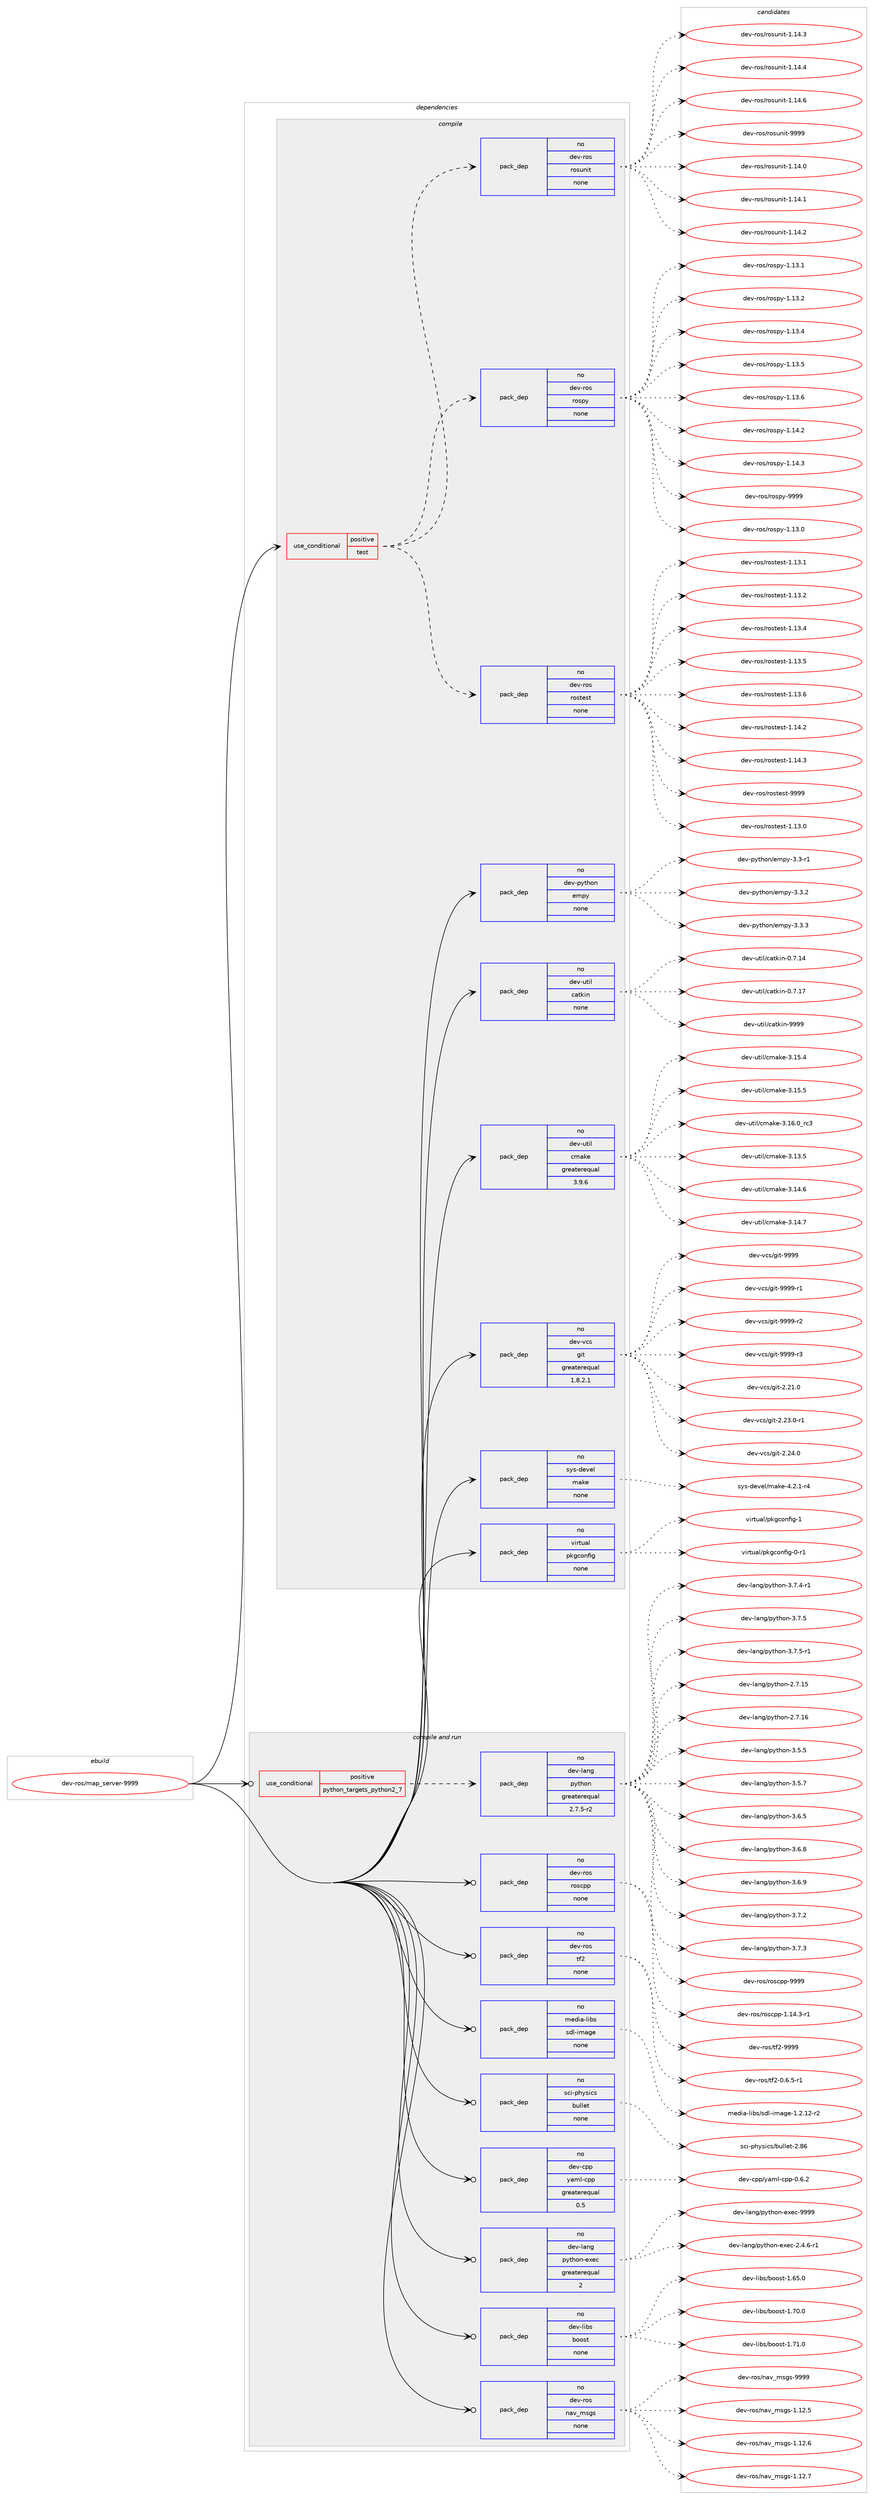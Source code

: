 digraph prolog {

# *************
# Graph options
# *************

newrank=true;
concentrate=true;
compound=true;
graph [rankdir=LR,fontname=Helvetica,fontsize=10,ranksep=1.5];#, ranksep=2.5, nodesep=0.2];
edge  [arrowhead=vee];
node  [fontname=Helvetica,fontsize=10];

# **********
# The ebuild
# **********

subgraph cluster_leftcol {
color=gray;
rank=same;
label=<<i>ebuild</i>>;
id [label="dev-ros/map_server-9999", color=red, width=4, href="../dev-ros/map_server-9999.svg"];
}

# ****************
# The dependencies
# ****************

subgraph cluster_midcol {
color=gray;
label=<<i>dependencies</i>>;
subgraph cluster_compile {
fillcolor="#eeeeee";
style=filled;
label=<<i>compile</i>>;
subgraph cond153745 {
dependency655710 [label=<<TABLE BORDER="0" CELLBORDER="1" CELLSPACING="0" CELLPADDING="4"><TR><TD ROWSPAN="3" CELLPADDING="10">use_conditional</TD></TR><TR><TD>positive</TD></TR><TR><TD>test</TD></TR></TABLE>>, shape=none, color=red];
subgraph pack490059 {
dependency655711 [label=<<TABLE BORDER="0" CELLBORDER="1" CELLSPACING="0" CELLPADDING="4" WIDTH="220"><TR><TD ROWSPAN="6" CELLPADDING="30">pack_dep</TD></TR><TR><TD WIDTH="110">no</TD></TR><TR><TD>dev-ros</TD></TR><TR><TD>rostest</TD></TR><TR><TD>none</TD></TR><TR><TD></TD></TR></TABLE>>, shape=none, color=blue];
}
dependency655710:e -> dependency655711:w [weight=20,style="dashed",arrowhead="vee"];
subgraph pack490060 {
dependency655712 [label=<<TABLE BORDER="0" CELLBORDER="1" CELLSPACING="0" CELLPADDING="4" WIDTH="220"><TR><TD ROWSPAN="6" CELLPADDING="30">pack_dep</TD></TR><TR><TD WIDTH="110">no</TD></TR><TR><TD>dev-ros</TD></TR><TR><TD>rospy</TD></TR><TR><TD>none</TD></TR><TR><TD></TD></TR></TABLE>>, shape=none, color=blue];
}
dependency655710:e -> dependency655712:w [weight=20,style="dashed",arrowhead="vee"];
subgraph pack490061 {
dependency655713 [label=<<TABLE BORDER="0" CELLBORDER="1" CELLSPACING="0" CELLPADDING="4" WIDTH="220"><TR><TD ROWSPAN="6" CELLPADDING="30">pack_dep</TD></TR><TR><TD WIDTH="110">no</TD></TR><TR><TD>dev-ros</TD></TR><TR><TD>rosunit</TD></TR><TR><TD>none</TD></TR><TR><TD></TD></TR></TABLE>>, shape=none, color=blue];
}
dependency655710:e -> dependency655713:w [weight=20,style="dashed",arrowhead="vee"];
}
id:e -> dependency655710:w [weight=20,style="solid",arrowhead="vee"];
subgraph pack490062 {
dependency655714 [label=<<TABLE BORDER="0" CELLBORDER="1" CELLSPACING="0" CELLPADDING="4" WIDTH="220"><TR><TD ROWSPAN="6" CELLPADDING="30">pack_dep</TD></TR><TR><TD WIDTH="110">no</TD></TR><TR><TD>dev-python</TD></TR><TR><TD>empy</TD></TR><TR><TD>none</TD></TR><TR><TD></TD></TR></TABLE>>, shape=none, color=blue];
}
id:e -> dependency655714:w [weight=20,style="solid",arrowhead="vee"];
subgraph pack490063 {
dependency655715 [label=<<TABLE BORDER="0" CELLBORDER="1" CELLSPACING="0" CELLPADDING="4" WIDTH="220"><TR><TD ROWSPAN="6" CELLPADDING="30">pack_dep</TD></TR><TR><TD WIDTH="110">no</TD></TR><TR><TD>dev-util</TD></TR><TR><TD>catkin</TD></TR><TR><TD>none</TD></TR><TR><TD></TD></TR></TABLE>>, shape=none, color=blue];
}
id:e -> dependency655715:w [weight=20,style="solid",arrowhead="vee"];
subgraph pack490064 {
dependency655716 [label=<<TABLE BORDER="0" CELLBORDER="1" CELLSPACING="0" CELLPADDING="4" WIDTH="220"><TR><TD ROWSPAN="6" CELLPADDING="30">pack_dep</TD></TR><TR><TD WIDTH="110">no</TD></TR><TR><TD>dev-util</TD></TR><TR><TD>cmake</TD></TR><TR><TD>greaterequal</TD></TR><TR><TD>3.9.6</TD></TR></TABLE>>, shape=none, color=blue];
}
id:e -> dependency655716:w [weight=20,style="solid",arrowhead="vee"];
subgraph pack490065 {
dependency655717 [label=<<TABLE BORDER="0" CELLBORDER="1" CELLSPACING="0" CELLPADDING="4" WIDTH="220"><TR><TD ROWSPAN="6" CELLPADDING="30">pack_dep</TD></TR><TR><TD WIDTH="110">no</TD></TR><TR><TD>dev-vcs</TD></TR><TR><TD>git</TD></TR><TR><TD>greaterequal</TD></TR><TR><TD>1.8.2.1</TD></TR></TABLE>>, shape=none, color=blue];
}
id:e -> dependency655717:w [weight=20,style="solid",arrowhead="vee"];
subgraph pack490066 {
dependency655718 [label=<<TABLE BORDER="0" CELLBORDER="1" CELLSPACING="0" CELLPADDING="4" WIDTH="220"><TR><TD ROWSPAN="6" CELLPADDING="30">pack_dep</TD></TR><TR><TD WIDTH="110">no</TD></TR><TR><TD>sys-devel</TD></TR><TR><TD>make</TD></TR><TR><TD>none</TD></TR><TR><TD></TD></TR></TABLE>>, shape=none, color=blue];
}
id:e -> dependency655718:w [weight=20,style="solid",arrowhead="vee"];
subgraph pack490067 {
dependency655719 [label=<<TABLE BORDER="0" CELLBORDER="1" CELLSPACING="0" CELLPADDING="4" WIDTH="220"><TR><TD ROWSPAN="6" CELLPADDING="30">pack_dep</TD></TR><TR><TD WIDTH="110">no</TD></TR><TR><TD>virtual</TD></TR><TR><TD>pkgconfig</TD></TR><TR><TD>none</TD></TR><TR><TD></TD></TR></TABLE>>, shape=none, color=blue];
}
id:e -> dependency655719:w [weight=20,style="solid",arrowhead="vee"];
}
subgraph cluster_compileandrun {
fillcolor="#eeeeee";
style=filled;
label=<<i>compile and run</i>>;
subgraph cond153746 {
dependency655720 [label=<<TABLE BORDER="0" CELLBORDER="1" CELLSPACING="0" CELLPADDING="4"><TR><TD ROWSPAN="3" CELLPADDING="10">use_conditional</TD></TR><TR><TD>positive</TD></TR><TR><TD>python_targets_python2_7</TD></TR></TABLE>>, shape=none, color=red];
subgraph pack490068 {
dependency655721 [label=<<TABLE BORDER="0" CELLBORDER="1" CELLSPACING="0" CELLPADDING="4" WIDTH="220"><TR><TD ROWSPAN="6" CELLPADDING="30">pack_dep</TD></TR><TR><TD WIDTH="110">no</TD></TR><TR><TD>dev-lang</TD></TR><TR><TD>python</TD></TR><TR><TD>greaterequal</TD></TR><TR><TD>2.7.5-r2</TD></TR></TABLE>>, shape=none, color=blue];
}
dependency655720:e -> dependency655721:w [weight=20,style="dashed",arrowhead="vee"];
}
id:e -> dependency655720:w [weight=20,style="solid",arrowhead="odotvee"];
subgraph pack490069 {
dependency655722 [label=<<TABLE BORDER="0" CELLBORDER="1" CELLSPACING="0" CELLPADDING="4" WIDTH="220"><TR><TD ROWSPAN="6" CELLPADDING="30">pack_dep</TD></TR><TR><TD WIDTH="110">no</TD></TR><TR><TD>dev-cpp</TD></TR><TR><TD>yaml-cpp</TD></TR><TR><TD>greaterequal</TD></TR><TR><TD>0.5</TD></TR></TABLE>>, shape=none, color=blue];
}
id:e -> dependency655722:w [weight=20,style="solid",arrowhead="odotvee"];
subgraph pack490070 {
dependency655723 [label=<<TABLE BORDER="0" CELLBORDER="1" CELLSPACING="0" CELLPADDING="4" WIDTH="220"><TR><TD ROWSPAN="6" CELLPADDING="30">pack_dep</TD></TR><TR><TD WIDTH="110">no</TD></TR><TR><TD>dev-lang</TD></TR><TR><TD>python-exec</TD></TR><TR><TD>greaterequal</TD></TR><TR><TD>2</TD></TR></TABLE>>, shape=none, color=blue];
}
id:e -> dependency655723:w [weight=20,style="solid",arrowhead="odotvee"];
subgraph pack490071 {
dependency655724 [label=<<TABLE BORDER="0" CELLBORDER="1" CELLSPACING="0" CELLPADDING="4" WIDTH="220"><TR><TD ROWSPAN="6" CELLPADDING="30">pack_dep</TD></TR><TR><TD WIDTH="110">no</TD></TR><TR><TD>dev-libs</TD></TR><TR><TD>boost</TD></TR><TR><TD>none</TD></TR><TR><TD></TD></TR></TABLE>>, shape=none, color=blue];
}
id:e -> dependency655724:w [weight=20,style="solid",arrowhead="odotvee"];
subgraph pack490072 {
dependency655725 [label=<<TABLE BORDER="0" CELLBORDER="1" CELLSPACING="0" CELLPADDING="4" WIDTH="220"><TR><TD ROWSPAN="6" CELLPADDING="30">pack_dep</TD></TR><TR><TD WIDTH="110">no</TD></TR><TR><TD>dev-ros</TD></TR><TR><TD>nav_msgs</TD></TR><TR><TD>none</TD></TR><TR><TD></TD></TR></TABLE>>, shape=none, color=blue];
}
id:e -> dependency655725:w [weight=20,style="solid",arrowhead="odotvee"];
subgraph pack490073 {
dependency655726 [label=<<TABLE BORDER="0" CELLBORDER="1" CELLSPACING="0" CELLPADDING="4" WIDTH="220"><TR><TD ROWSPAN="6" CELLPADDING="30">pack_dep</TD></TR><TR><TD WIDTH="110">no</TD></TR><TR><TD>dev-ros</TD></TR><TR><TD>roscpp</TD></TR><TR><TD>none</TD></TR><TR><TD></TD></TR></TABLE>>, shape=none, color=blue];
}
id:e -> dependency655726:w [weight=20,style="solid",arrowhead="odotvee"];
subgraph pack490074 {
dependency655727 [label=<<TABLE BORDER="0" CELLBORDER="1" CELLSPACING="0" CELLPADDING="4" WIDTH="220"><TR><TD ROWSPAN="6" CELLPADDING="30">pack_dep</TD></TR><TR><TD WIDTH="110">no</TD></TR><TR><TD>dev-ros</TD></TR><TR><TD>tf2</TD></TR><TR><TD>none</TD></TR><TR><TD></TD></TR></TABLE>>, shape=none, color=blue];
}
id:e -> dependency655727:w [weight=20,style="solid",arrowhead="odotvee"];
subgraph pack490075 {
dependency655728 [label=<<TABLE BORDER="0" CELLBORDER="1" CELLSPACING="0" CELLPADDING="4" WIDTH="220"><TR><TD ROWSPAN="6" CELLPADDING="30">pack_dep</TD></TR><TR><TD WIDTH="110">no</TD></TR><TR><TD>media-libs</TD></TR><TR><TD>sdl-image</TD></TR><TR><TD>none</TD></TR><TR><TD></TD></TR></TABLE>>, shape=none, color=blue];
}
id:e -> dependency655728:w [weight=20,style="solid",arrowhead="odotvee"];
subgraph pack490076 {
dependency655729 [label=<<TABLE BORDER="0" CELLBORDER="1" CELLSPACING="0" CELLPADDING="4" WIDTH="220"><TR><TD ROWSPAN="6" CELLPADDING="30">pack_dep</TD></TR><TR><TD WIDTH="110">no</TD></TR><TR><TD>sci-physics</TD></TR><TR><TD>bullet</TD></TR><TR><TD>none</TD></TR><TR><TD></TD></TR></TABLE>>, shape=none, color=blue];
}
id:e -> dependency655729:w [weight=20,style="solid",arrowhead="odotvee"];
}
subgraph cluster_run {
fillcolor="#eeeeee";
style=filled;
label=<<i>run</i>>;
}
}

# **************
# The candidates
# **************

subgraph cluster_choices {
rank=same;
color=gray;
label=<<i>candidates</i>>;

subgraph choice490059 {
color=black;
nodesep=1;
choice100101118451141111154711411111511610111511645494649514648 [label="dev-ros/rostest-1.13.0", color=red, width=4,href="../dev-ros/rostest-1.13.0.svg"];
choice100101118451141111154711411111511610111511645494649514649 [label="dev-ros/rostest-1.13.1", color=red, width=4,href="../dev-ros/rostest-1.13.1.svg"];
choice100101118451141111154711411111511610111511645494649514650 [label="dev-ros/rostest-1.13.2", color=red, width=4,href="../dev-ros/rostest-1.13.2.svg"];
choice100101118451141111154711411111511610111511645494649514652 [label="dev-ros/rostest-1.13.4", color=red, width=4,href="../dev-ros/rostest-1.13.4.svg"];
choice100101118451141111154711411111511610111511645494649514653 [label="dev-ros/rostest-1.13.5", color=red, width=4,href="../dev-ros/rostest-1.13.5.svg"];
choice100101118451141111154711411111511610111511645494649514654 [label="dev-ros/rostest-1.13.6", color=red, width=4,href="../dev-ros/rostest-1.13.6.svg"];
choice100101118451141111154711411111511610111511645494649524650 [label="dev-ros/rostest-1.14.2", color=red, width=4,href="../dev-ros/rostest-1.14.2.svg"];
choice100101118451141111154711411111511610111511645494649524651 [label="dev-ros/rostest-1.14.3", color=red, width=4,href="../dev-ros/rostest-1.14.3.svg"];
choice10010111845114111115471141111151161011151164557575757 [label="dev-ros/rostest-9999", color=red, width=4,href="../dev-ros/rostest-9999.svg"];
dependency655711:e -> choice100101118451141111154711411111511610111511645494649514648:w [style=dotted,weight="100"];
dependency655711:e -> choice100101118451141111154711411111511610111511645494649514649:w [style=dotted,weight="100"];
dependency655711:e -> choice100101118451141111154711411111511610111511645494649514650:w [style=dotted,weight="100"];
dependency655711:e -> choice100101118451141111154711411111511610111511645494649514652:w [style=dotted,weight="100"];
dependency655711:e -> choice100101118451141111154711411111511610111511645494649514653:w [style=dotted,weight="100"];
dependency655711:e -> choice100101118451141111154711411111511610111511645494649514654:w [style=dotted,weight="100"];
dependency655711:e -> choice100101118451141111154711411111511610111511645494649524650:w [style=dotted,weight="100"];
dependency655711:e -> choice100101118451141111154711411111511610111511645494649524651:w [style=dotted,weight="100"];
dependency655711:e -> choice10010111845114111115471141111151161011151164557575757:w [style=dotted,weight="100"];
}
subgraph choice490060 {
color=black;
nodesep=1;
choice100101118451141111154711411111511212145494649514648 [label="dev-ros/rospy-1.13.0", color=red, width=4,href="../dev-ros/rospy-1.13.0.svg"];
choice100101118451141111154711411111511212145494649514649 [label="dev-ros/rospy-1.13.1", color=red, width=4,href="../dev-ros/rospy-1.13.1.svg"];
choice100101118451141111154711411111511212145494649514650 [label="dev-ros/rospy-1.13.2", color=red, width=4,href="../dev-ros/rospy-1.13.2.svg"];
choice100101118451141111154711411111511212145494649514652 [label="dev-ros/rospy-1.13.4", color=red, width=4,href="../dev-ros/rospy-1.13.4.svg"];
choice100101118451141111154711411111511212145494649514653 [label="dev-ros/rospy-1.13.5", color=red, width=4,href="../dev-ros/rospy-1.13.5.svg"];
choice100101118451141111154711411111511212145494649514654 [label="dev-ros/rospy-1.13.6", color=red, width=4,href="../dev-ros/rospy-1.13.6.svg"];
choice100101118451141111154711411111511212145494649524650 [label="dev-ros/rospy-1.14.2", color=red, width=4,href="../dev-ros/rospy-1.14.2.svg"];
choice100101118451141111154711411111511212145494649524651 [label="dev-ros/rospy-1.14.3", color=red, width=4,href="../dev-ros/rospy-1.14.3.svg"];
choice10010111845114111115471141111151121214557575757 [label="dev-ros/rospy-9999", color=red, width=4,href="../dev-ros/rospy-9999.svg"];
dependency655712:e -> choice100101118451141111154711411111511212145494649514648:w [style=dotted,weight="100"];
dependency655712:e -> choice100101118451141111154711411111511212145494649514649:w [style=dotted,weight="100"];
dependency655712:e -> choice100101118451141111154711411111511212145494649514650:w [style=dotted,weight="100"];
dependency655712:e -> choice100101118451141111154711411111511212145494649514652:w [style=dotted,weight="100"];
dependency655712:e -> choice100101118451141111154711411111511212145494649514653:w [style=dotted,weight="100"];
dependency655712:e -> choice100101118451141111154711411111511212145494649514654:w [style=dotted,weight="100"];
dependency655712:e -> choice100101118451141111154711411111511212145494649524650:w [style=dotted,weight="100"];
dependency655712:e -> choice100101118451141111154711411111511212145494649524651:w [style=dotted,weight="100"];
dependency655712:e -> choice10010111845114111115471141111151121214557575757:w [style=dotted,weight="100"];
}
subgraph choice490061 {
color=black;
nodesep=1;
choice100101118451141111154711411111511711010511645494649524648 [label="dev-ros/rosunit-1.14.0", color=red, width=4,href="../dev-ros/rosunit-1.14.0.svg"];
choice100101118451141111154711411111511711010511645494649524649 [label="dev-ros/rosunit-1.14.1", color=red, width=4,href="../dev-ros/rosunit-1.14.1.svg"];
choice100101118451141111154711411111511711010511645494649524650 [label="dev-ros/rosunit-1.14.2", color=red, width=4,href="../dev-ros/rosunit-1.14.2.svg"];
choice100101118451141111154711411111511711010511645494649524651 [label="dev-ros/rosunit-1.14.3", color=red, width=4,href="../dev-ros/rosunit-1.14.3.svg"];
choice100101118451141111154711411111511711010511645494649524652 [label="dev-ros/rosunit-1.14.4", color=red, width=4,href="../dev-ros/rosunit-1.14.4.svg"];
choice100101118451141111154711411111511711010511645494649524654 [label="dev-ros/rosunit-1.14.6", color=red, width=4,href="../dev-ros/rosunit-1.14.6.svg"];
choice10010111845114111115471141111151171101051164557575757 [label="dev-ros/rosunit-9999", color=red, width=4,href="../dev-ros/rosunit-9999.svg"];
dependency655713:e -> choice100101118451141111154711411111511711010511645494649524648:w [style=dotted,weight="100"];
dependency655713:e -> choice100101118451141111154711411111511711010511645494649524649:w [style=dotted,weight="100"];
dependency655713:e -> choice100101118451141111154711411111511711010511645494649524650:w [style=dotted,weight="100"];
dependency655713:e -> choice100101118451141111154711411111511711010511645494649524651:w [style=dotted,weight="100"];
dependency655713:e -> choice100101118451141111154711411111511711010511645494649524652:w [style=dotted,weight="100"];
dependency655713:e -> choice100101118451141111154711411111511711010511645494649524654:w [style=dotted,weight="100"];
dependency655713:e -> choice10010111845114111115471141111151171101051164557575757:w [style=dotted,weight="100"];
}
subgraph choice490062 {
color=black;
nodesep=1;
choice1001011184511212111610411111047101109112121455146514511449 [label="dev-python/empy-3.3-r1", color=red, width=4,href="../dev-python/empy-3.3-r1.svg"];
choice1001011184511212111610411111047101109112121455146514650 [label="dev-python/empy-3.3.2", color=red, width=4,href="../dev-python/empy-3.3.2.svg"];
choice1001011184511212111610411111047101109112121455146514651 [label="dev-python/empy-3.3.3", color=red, width=4,href="../dev-python/empy-3.3.3.svg"];
dependency655714:e -> choice1001011184511212111610411111047101109112121455146514511449:w [style=dotted,weight="100"];
dependency655714:e -> choice1001011184511212111610411111047101109112121455146514650:w [style=dotted,weight="100"];
dependency655714:e -> choice1001011184511212111610411111047101109112121455146514651:w [style=dotted,weight="100"];
}
subgraph choice490063 {
color=black;
nodesep=1;
choice1001011184511711610510847999711610710511045484655464952 [label="dev-util/catkin-0.7.14", color=red, width=4,href="../dev-util/catkin-0.7.14.svg"];
choice1001011184511711610510847999711610710511045484655464955 [label="dev-util/catkin-0.7.17", color=red, width=4,href="../dev-util/catkin-0.7.17.svg"];
choice100101118451171161051084799971161071051104557575757 [label="dev-util/catkin-9999", color=red, width=4,href="../dev-util/catkin-9999.svg"];
dependency655715:e -> choice1001011184511711610510847999711610710511045484655464952:w [style=dotted,weight="100"];
dependency655715:e -> choice1001011184511711610510847999711610710511045484655464955:w [style=dotted,weight="100"];
dependency655715:e -> choice100101118451171161051084799971161071051104557575757:w [style=dotted,weight="100"];
}
subgraph choice490064 {
color=black;
nodesep=1;
choice1001011184511711610510847991099710710145514649514653 [label="dev-util/cmake-3.13.5", color=red, width=4,href="../dev-util/cmake-3.13.5.svg"];
choice1001011184511711610510847991099710710145514649524654 [label="dev-util/cmake-3.14.6", color=red, width=4,href="../dev-util/cmake-3.14.6.svg"];
choice1001011184511711610510847991099710710145514649524655 [label="dev-util/cmake-3.14.7", color=red, width=4,href="../dev-util/cmake-3.14.7.svg"];
choice1001011184511711610510847991099710710145514649534652 [label="dev-util/cmake-3.15.4", color=red, width=4,href="../dev-util/cmake-3.15.4.svg"];
choice1001011184511711610510847991099710710145514649534653 [label="dev-util/cmake-3.15.5", color=red, width=4,href="../dev-util/cmake-3.15.5.svg"];
choice1001011184511711610510847991099710710145514649544648951149951 [label="dev-util/cmake-3.16.0_rc3", color=red, width=4,href="../dev-util/cmake-3.16.0_rc3.svg"];
dependency655716:e -> choice1001011184511711610510847991099710710145514649514653:w [style=dotted,weight="100"];
dependency655716:e -> choice1001011184511711610510847991099710710145514649524654:w [style=dotted,weight="100"];
dependency655716:e -> choice1001011184511711610510847991099710710145514649524655:w [style=dotted,weight="100"];
dependency655716:e -> choice1001011184511711610510847991099710710145514649534652:w [style=dotted,weight="100"];
dependency655716:e -> choice1001011184511711610510847991099710710145514649534653:w [style=dotted,weight="100"];
dependency655716:e -> choice1001011184511711610510847991099710710145514649544648951149951:w [style=dotted,weight="100"];
}
subgraph choice490065 {
color=black;
nodesep=1;
choice10010111845118991154710310511645504650494648 [label="dev-vcs/git-2.21.0", color=red, width=4,href="../dev-vcs/git-2.21.0.svg"];
choice100101118451189911547103105116455046505146484511449 [label="dev-vcs/git-2.23.0-r1", color=red, width=4,href="../dev-vcs/git-2.23.0-r1.svg"];
choice10010111845118991154710310511645504650524648 [label="dev-vcs/git-2.24.0", color=red, width=4,href="../dev-vcs/git-2.24.0.svg"];
choice1001011184511899115471031051164557575757 [label="dev-vcs/git-9999", color=red, width=4,href="../dev-vcs/git-9999.svg"];
choice10010111845118991154710310511645575757574511449 [label="dev-vcs/git-9999-r1", color=red, width=4,href="../dev-vcs/git-9999-r1.svg"];
choice10010111845118991154710310511645575757574511450 [label="dev-vcs/git-9999-r2", color=red, width=4,href="../dev-vcs/git-9999-r2.svg"];
choice10010111845118991154710310511645575757574511451 [label="dev-vcs/git-9999-r3", color=red, width=4,href="../dev-vcs/git-9999-r3.svg"];
dependency655717:e -> choice10010111845118991154710310511645504650494648:w [style=dotted,weight="100"];
dependency655717:e -> choice100101118451189911547103105116455046505146484511449:w [style=dotted,weight="100"];
dependency655717:e -> choice10010111845118991154710310511645504650524648:w [style=dotted,weight="100"];
dependency655717:e -> choice1001011184511899115471031051164557575757:w [style=dotted,weight="100"];
dependency655717:e -> choice10010111845118991154710310511645575757574511449:w [style=dotted,weight="100"];
dependency655717:e -> choice10010111845118991154710310511645575757574511450:w [style=dotted,weight="100"];
dependency655717:e -> choice10010111845118991154710310511645575757574511451:w [style=dotted,weight="100"];
}
subgraph choice490066 {
color=black;
nodesep=1;
choice1151211154510010111810110847109971071014552465046494511452 [label="sys-devel/make-4.2.1-r4", color=red, width=4,href="../sys-devel/make-4.2.1-r4.svg"];
dependency655718:e -> choice1151211154510010111810110847109971071014552465046494511452:w [style=dotted,weight="100"];
}
subgraph choice490067 {
color=black;
nodesep=1;
choice11810511411611797108471121071039911111010210510345484511449 [label="virtual/pkgconfig-0-r1", color=red, width=4,href="../virtual/pkgconfig-0-r1.svg"];
choice1181051141161179710847112107103991111101021051034549 [label="virtual/pkgconfig-1", color=red, width=4,href="../virtual/pkgconfig-1.svg"];
dependency655719:e -> choice11810511411611797108471121071039911111010210510345484511449:w [style=dotted,weight="100"];
dependency655719:e -> choice1181051141161179710847112107103991111101021051034549:w [style=dotted,weight="100"];
}
subgraph choice490068 {
color=black;
nodesep=1;
choice10010111845108971101034711212111610411111045504655464953 [label="dev-lang/python-2.7.15", color=red, width=4,href="../dev-lang/python-2.7.15.svg"];
choice10010111845108971101034711212111610411111045504655464954 [label="dev-lang/python-2.7.16", color=red, width=4,href="../dev-lang/python-2.7.16.svg"];
choice100101118451089711010347112121116104111110455146534653 [label="dev-lang/python-3.5.5", color=red, width=4,href="../dev-lang/python-3.5.5.svg"];
choice100101118451089711010347112121116104111110455146534655 [label="dev-lang/python-3.5.7", color=red, width=4,href="../dev-lang/python-3.5.7.svg"];
choice100101118451089711010347112121116104111110455146544653 [label="dev-lang/python-3.6.5", color=red, width=4,href="../dev-lang/python-3.6.5.svg"];
choice100101118451089711010347112121116104111110455146544656 [label="dev-lang/python-3.6.8", color=red, width=4,href="../dev-lang/python-3.6.8.svg"];
choice100101118451089711010347112121116104111110455146544657 [label="dev-lang/python-3.6.9", color=red, width=4,href="../dev-lang/python-3.6.9.svg"];
choice100101118451089711010347112121116104111110455146554650 [label="dev-lang/python-3.7.2", color=red, width=4,href="../dev-lang/python-3.7.2.svg"];
choice100101118451089711010347112121116104111110455146554651 [label="dev-lang/python-3.7.3", color=red, width=4,href="../dev-lang/python-3.7.3.svg"];
choice1001011184510897110103471121211161041111104551465546524511449 [label="dev-lang/python-3.7.4-r1", color=red, width=4,href="../dev-lang/python-3.7.4-r1.svg"];
choice100101118451089711010347112121116104111110455146554653 [label="dev-lang/python-3.7.5", color=red, width=4,href="../dev-lang/python-3.7.5.svg"];
choice1001011184510897110103471121211161041111104551465546534511449 [label="dev-lang/python-3.7.5-r1", color=red, width=4,href="../dev-lang/python-3.7.5-r1.svg"];
dependency655721:e -> choice10010111845108971101034711212111610411111045504655464953:w [style=dotted,weight="100"];
dependency655721:e -> choice10010111845108971101034711212111610411111045504655464954:w [style=dotted,weight="100"];
dependency655721:e -> choice100101118451089711010347112121116104111110455146534653:w [style=dotted,weight="100"];
dependency655721:e -> choice100101118451089711010347112121116104111110455146534655:w [style=dotted,weight="100"];
dependency655721:e -> choice100101118451089711010347112121116104111110455146544653:w [style=dotted,weight="100"];
dependency655721:e -> choice100101118451089711010347112121116104111110455146544656:w [style=dotted,weight="100"];
dependency655721:e -> choice100101118451089711010347112121116104111110455146544657:w [style=dotted,weight="100"];
dependency655721:e -> choice100101118451089711010347112121116104111110455146554650:w [style=dotted,weight="100"];
dependency655721:e -> choice100101118451089711010347112121116104111110455146554651:w [style=dotted,weight="100"];
dependency655721:e -> choice1001011184510897110103471121211161041111104551465546524511449:w [style=dotted,weight="100"];
dependency655721:e -> choice100101118451089711010347112121116104111110455146554653:w [style=dotted,weight="100"];
dependency655721:e -> choice1001011184510897110103471121211161041111104551465546534511449:w [style=dotted,weight="100"];
}
subgraph choice490069 {
color=black;
nodesep=1;
choice100101118459911211247121971091084599112112454846544650 [label="dev-cpp/yaml-cpp-0.6.2", color=red, width=4,href="../dev-cpp/yaml-cpp-0.6.2.svg"];
dependency655722:e -> choice100101118459911211247121971091084599112112454846544650:w [style=dotted,weight="100"];
}
subgraph choice490070 {
color=black;
nodesep=1;
choice10010111845108971101034711212111610411111045101120101994550465246544511449 [label="dev-lang/python-exec-2.4.6-r1", color=red, width=4,href="../dev-lang/python-exec-2.4.6-r1.svg"];
choice10010111845108971101034711212111610411111045101120101994557575757 [label="dev-lang/python-exec-9999", color=red, width=4,href="../dev-lang/python-exec-9999.svg"];
dependency655723:e -> choice10010111845108971101034711212111610411111045101120101994550465246544511449:w [style=dotted,weight="100"];
dependency655723:e -> choice10010111845108971101034711212111610411111045101120101994557575757:w [style=dotted,weight="100"];
}
subgraph choice490071 {
color=black;
nodesep=1;
choice1001011184510810598115479811111111511645494654534648 [label="dev-libs/boost-1.65.0", color=red, width=4,href="../dev-libs/boost-1.65.0.svg"];
choice1001011184510810598115479811111111511645494655484648 [label="dev-libs/boost-1.70.0", color=red, width=4,href="../dev-libs/boost-1.70.0.svg"];
choice1001011184510810598115479811111111511645494655494648 [label="dev-libs/boost-1.71.0", color=red, width=4,href="../dev-libs/boost-1.71.0.svg"];
dependency655724:e -> choice1001011184510810598115479811111111511645494654534648:w [style=dotted,weight="100"];
dependency655724:e -> choice1001011184510810598115479811111111511645494655484648:w [style=dotted,weight="100"];
dependency655724:e -> choice1001011184510810598115479811111111511645494655494648:w [style=dotted,weight="100"];
}
subgraph choice490072 {
color=black;
nodesep=1;
choice1001011184511411111547110971189510911510311545494649504653 [label="dev-ros/nav_msgs-1.12.5", color=red, width=4,href="../dev-ros/nav_msgs-1.12.5.svg"];
choice1001011184511411111547110971189510911510311545494649504654 [label="dev-ros/nav_msgs-1.12.6", color=red, width=4,href="../dev-ros/nav_msgs-1.12.6.svg"];
choice1001011184511411111547110971189510911510311545494649504655 [label="dev-ros/nav_msgs-1.12.7", color=red, width=4,href="../dev-ros/nav_msgs-1.12.7.svg"];
choice100101118451141111154711097118951091151031154557575757 [label="dev-ros/nav_msgs-9999", color=red, width=4,href="../dev-ros/nav_msgs-9999.svg"];
dependency655725:e -> choice1001011184511411111547110971189510911510311545494649504653:w [style=dotted,weight="100"];
dependency655725:e -> choice1001011184511411111547110971189510911510311545494649504654:w [style=dotted,weight="100"];
dependency655725:e -> choice1001011184511411111547110971189510911510311545494649504655:w [style=dotted,weight="100"];
dependency655725:e -> choice100101118451141111154711097118951091151031154557575757:w [style=dotted,weight="100"];
}
subgraph choice490073 {
color=black;
nodesep=1;
choice100101118451141111154711411111599112112454946495246514511449 [label="dev-ros/roscpp-1.14.3-r1", color=red, width=4,href="../dev-ros/roscpp-1.14.3-r1.svg"];
choice1001011184511411111547114111115991121124557575757 [label="dev-ros/roscpp-9999", color=red, width=4,href="../dev-ros/roscpp-9999.svg"];
dependency655726:e -> choice100101118451141111154711411111599112112454946495246514511449:w [style=dotted,weight="100"];
dependency655726:e -> choice1001011184511411111547114111115991121124557575757:w [style=dotted,weight="100"];
}
subgraph choice490074 {
color=black;
nodesep=1;
choice1001011184511411111547116102504548465446534511449 [label="dev-ros/tf2-0.6.5-r1", color=red, width=4,href="../dev-ros/tf2-0.6.5-r1.svg"];
choice1001011184511411111547116102504557575757 [label="dev-ros/tf2-9999", color=red, width=4,href="../dev-ros/tf2-9999.svg"];
dependency655727:e -> choice1001011184511411111547116102504548465446534511449:w [style=dotted,weight="100"];
dependency655727:e -> choice1001011184511411111547116102504557575757:w [style=dotted,weight="100"];
}
subgraph choice490075 {
color=black;
nodesep=1;
choice109101100105974510810598115471151001084510510997103101454946504649504511450 [label="media-libs/sdl-image-1.2.12-r2", color=red, width=4,href="../media-libs/sdl-image-1.2.12-r2.svg"];
dependency655728:e -> choice109101100105974510810598115471151001084510510997103101454946504649504511450:w [style=dotted,weight="100"];
}
subgraph choice490076 {
color=black;
nodesep=1;
choice11599105451121041211151059911547981171081081011164550465654 [label="sci-physics/bullet-2.86", color=red, width=4,href="../sci-physics/bullet-2.86.svg"];
dependency655729:e -> choice11599105451121041211151059911547981171081081011164550465654:w [style=dotted,weight="100"];
}
}

}
